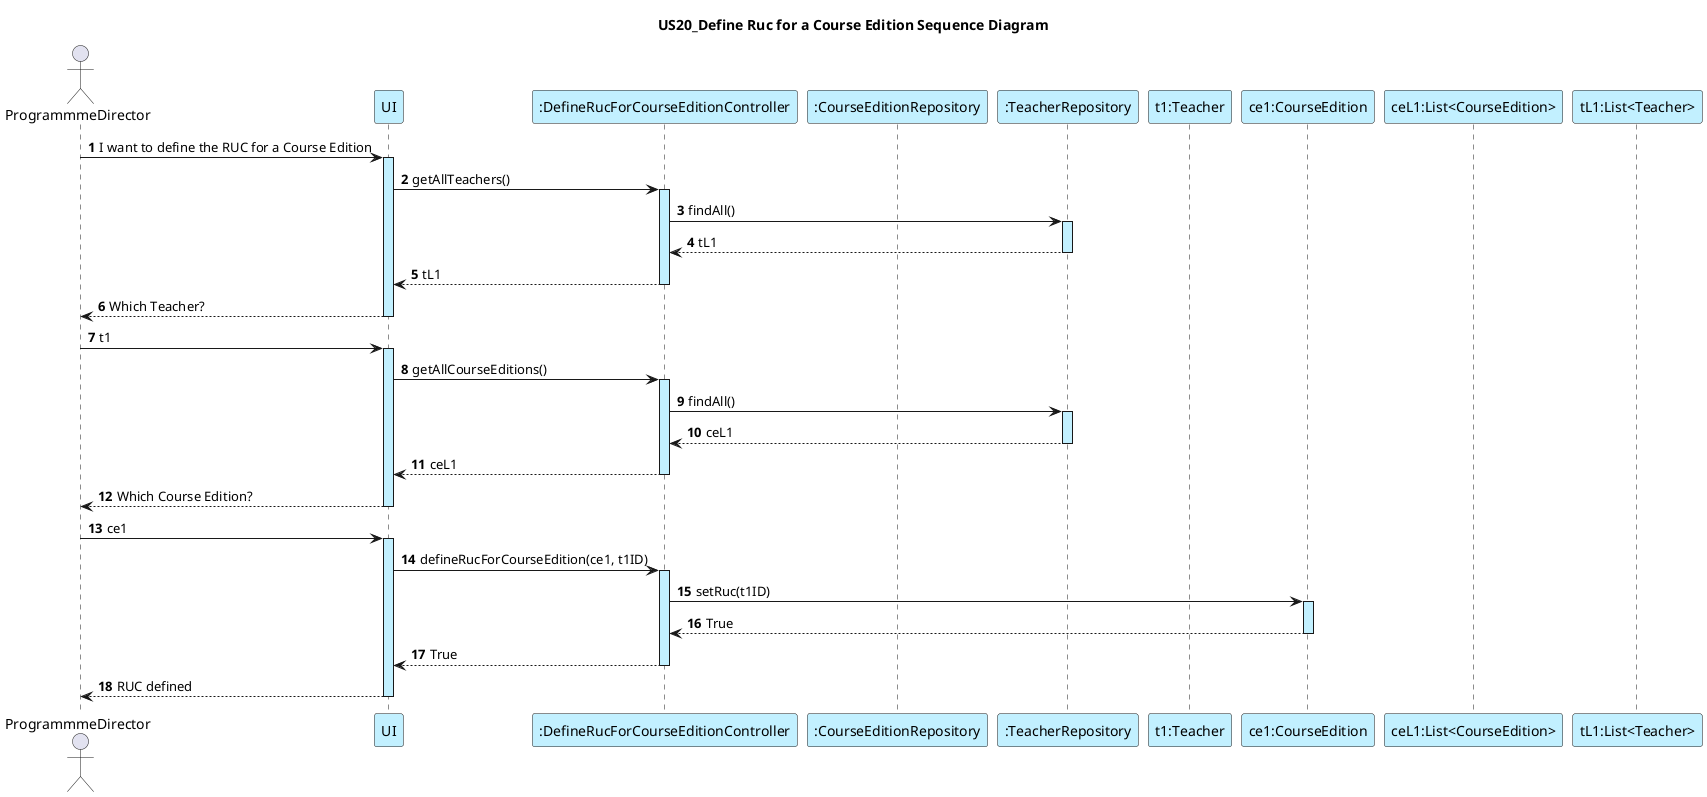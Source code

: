 @startuml

autonumber

title: US20_Define Ruc for a Course Edition Sequence Diagram

actor ProgrammmeDirector as PD
participant UI #application
participant ":DefineRucForCourseEditionController" as C #application
participant ":CourseEditionRepository" as CER #application
participant ":TeacherRepository" as TR #application
participant "t1:Teacher" as T #application
participant "ce1:CourseEdition" as CE #application
participant "ceL1:List<CourseEdition>" as LCE #application
participant "tL1:List<Teacher>" as LT #application

PD -> UI ++ #application: I want to define the RUC for a Course Edition
UI -> C : getAllTeachers()
activate C #application
C -> TR : findAll()
activate TR #application
TR --> C -- : tL1
C --> UI : tL1

deactivate TR
deactivate C

PD <-- UI --: Which Teacher?
PD -> UI ++ #application: t1
UI -> C : getAllCourseEditions()
activate C #application
C -> TR : findAll()
activate TR #application
TR --> C -- : ceL1
C --> UI : ceL1

deactivate C

PD <-- UI --: Which Course Edition?
PD -> UI ++ #application: ce1
UI -> C : defineRucForCourseEdition(ce1, t1ID)
activate C #application
C -> CE : setRuc(t1ID)
activate CE #application
CE --> C -- : True
C --> UI : True

deactivate C
UI --> PD : RUC defined

deactivate UI

@enduml





